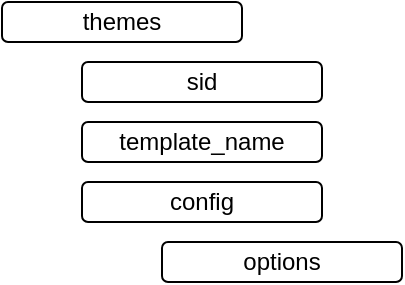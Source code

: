 <mxfile version="14.6.13" type="device"><diagram id="HmA4Qjq8TQHesYEKChdE" name="Page-1"><mxGraphModel dx="455" dy="669" grid="1" gridSize="10" guides="1" tooltips="1" connect="1" arrows="1" fold="1" page="1" pageScale="1" pageWidth="850" pageHeight="1100" math="0" shadow="0"><root><mxCell id="0"/><mxCell id="1" parent="0"/><mxCell id="uE3xgAF_LPKYEdfjKTe5-1" value="themes" style="rounded=1;whiteSpace=wrap;html=1;" vertex="1" parent="1"><mxGeometry x="120" y="40" width="120" height="20" as="geometry"/></mxCell><mxCell id="uE3xgAF_LPKYEdfjKTe5-2" value="sid" style="rounded=1;whiteSpace=wrap;html=1;" vertex="1" parent="1"><mxGeometry x="160" y="70" width="120" height="20" as="geometry"/></mxCell><mxCell id="uE3xgAF_LPKYEdfjKTe5-3" value="template_name" style="rounded=1;whiteSpace=wrap;html=1;" vertex="1" parent="1"><mxGeometry x="160" y="100" width="120" height="20" as="geometry"/></mxCell><mxCell id="uE3xgAF_LPKYEdfjKTe5-5" value="config" style="rounded=1;whiteSpace=wrap;html=1;" vertex="1" parent="1"><mxGeometry x="160" y="130" width="120" height="20" as="geometry"/></mxCell><mxCell id="uE3xgAF_LPKYEdfjKTe5-6" value="options" style="rounded=1;whiteSpace=wrap;html=1;" vertex="1" parent="1"><mxGeometry x="200" y="160" width="120" height="20" as="geometry"/></mxCell></root></mxGraphModel></diagram></mxfile>